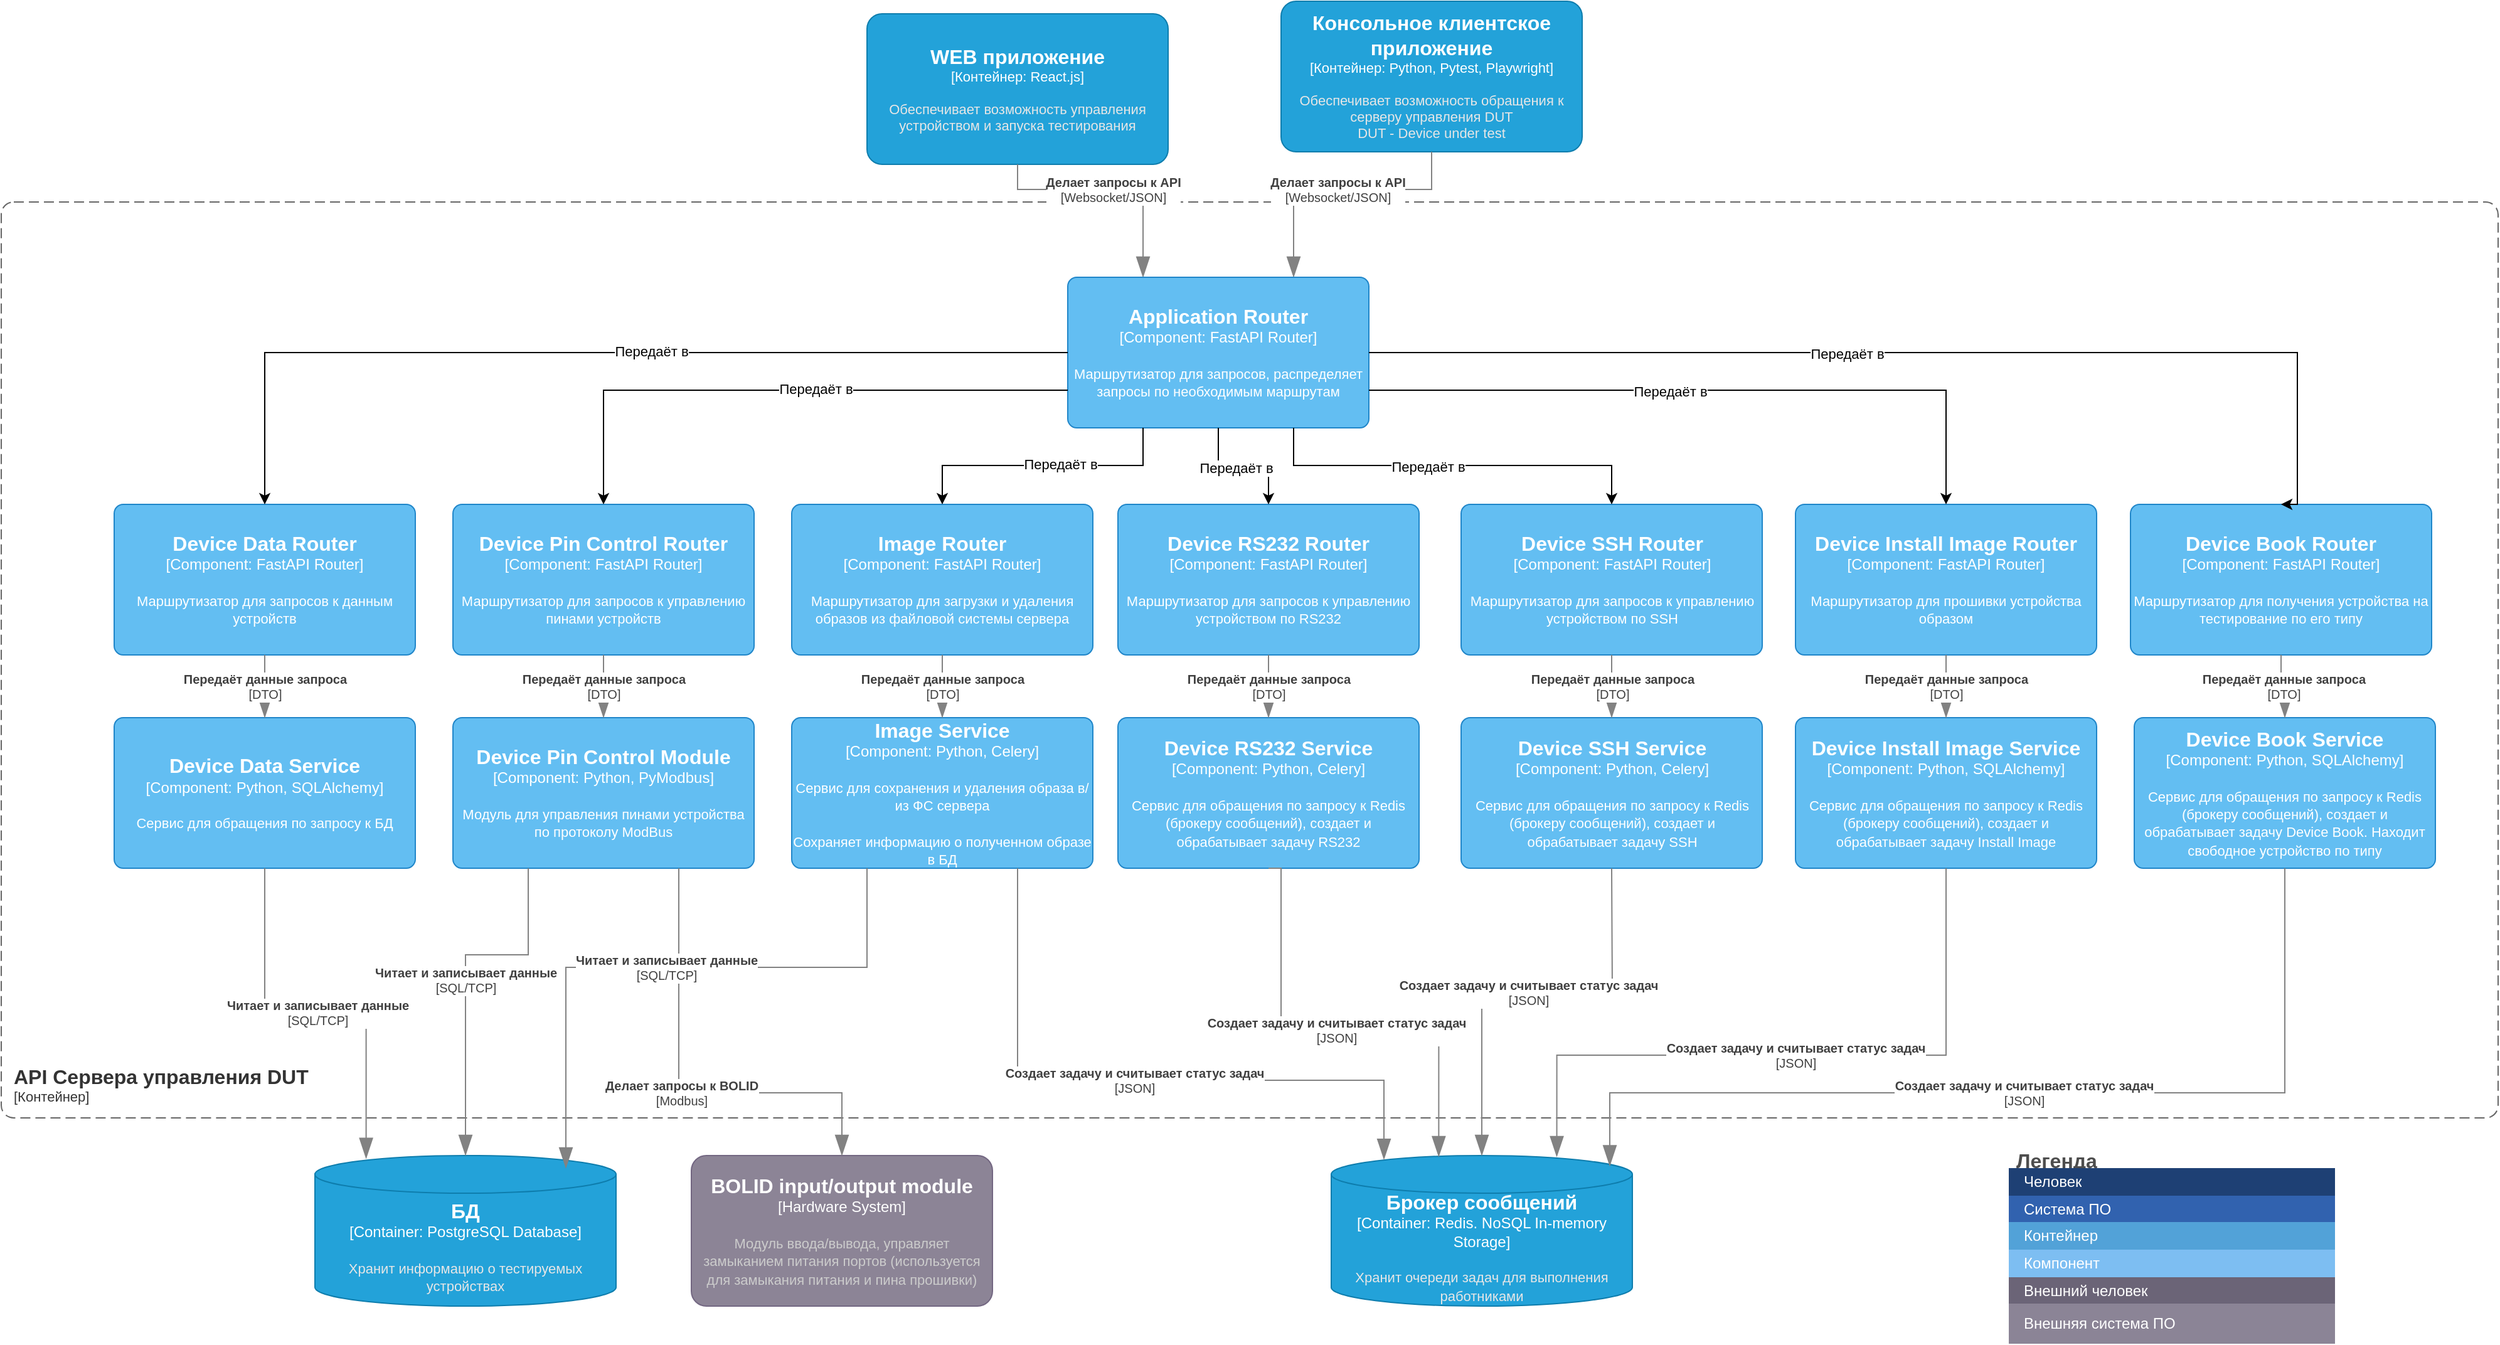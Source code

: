 <mxfile version="26.0.16">
  <diagram name="Страница — 1" id="pXuL4B6dwZIhQRADHaPD">
    <mxGraphModel dx="4394" dy="1429" grid="1" gridSize="10" guides="1" tooltips="1" connect="1" arrows="1" fold="1" page="1" pageScale="1" pageWidth="827" pageHeight="1169" math="0" shadow="0">
      <root>
        <mxCell id="0" />
        <mxCell id="1" parent="0" />
        <object placeholders="1" c4Name="API Сервера управления DUT" c4Type="SystemScopeBoundary" c4Application="Контейнер" label="&lt;font style=&quot;font-size: 16px&quot;&gt;&lt;b&gt;&lt;div style=&quot;text-align: left&quot;&gt;%c4Name%&lt;/div&gt;&lt;/b&gt;&lt;/font&gt;&lt;div style=&quot;text-align: left&quot;&gt;[%c4Application%]&lt;/div&gt;" id="TOB6uxQq6X-IrWbH3n4o-2">
          <mxCell style="rounded=1;fontSize=11;whiteSpace=wrap;html=1;dashed=1;arcSize=20;fillColor=none;strokeColor=#666666;fontColor=#333333;labelBackgroundColor=none;align=left;verticalAlign=bottom;labelBorderColor=none;spacingTop=0;spacing=10;dashPattern=8 4;metaEdit=1;rotatable=0;perimeter=rectanglePerimeter;noLabel=0;labelPadding=0;allowArrows=0;connectable=0;expand=0;recursiveResize=0;editable=1;pointerEvents=0;absoluteArcSize=1;points=[[0.25,0,0],[0.5,0,0],[0.75,0,0],[1,0.25,0],[1,0.5,0],[1,0.75,0],[0.75,1,0],[0.5,1,0],[0.25,1,0],[0,0.75,0],[0,0.5,0],[0,0.25,0]];" vertex="1" parent="1">
            <mxGeometry x="-870" y="180" width="1990" height="730" as="geometry" />
          </mxCell>
        </object>
        <mxCell id="TOB6uxQq6X-IrWbH3n4o-4" value="Легенда" style="shape=table;startSize=20;container=1;collapsible=0;childLayout=tableLayout;fontSize=16;align=left;verticalAlign=top;fillColor=none;strokeColor=none;fontColor=#4D4D4D;fontStyle=1;spacingLeft=6;spacing=0;resizable=1;" vertex="1" parent="1">
          <mxGeometry x="730" y="930" width="260" height="160" as="geometry" />
        </mxCell>
        <mxCell id="TOB6uxQq6X-IrWbH3n4o-5" value="" style="shape=tableRow;horizontal=0;startSize=0;swimlaneHead=0;swimlaneBody=0;strokeColor=inherit;top=0;left=0;bottom=0;right=0;collapsible=0;dropTarget=0;fillColor=none;points=[[0,0.5],[1,0.5]];portConstraint=eastwest;fontSize=12;" vertex="1" parent="TOB6uxQq6X-IrWbH3n4o-4">
          <mxGeometry y="20" width="260" height="22" as="geometry" />
        </mxCell>
        <mxCell id="TOB6uxQq6X-IrWbH3n4o-6" value="Человек" style="shape=partialRectangle;html=1;whiteSpace=wrap;connectable=0;strokeColor=inherit;overflow=hidden;fillColor=#1E4074;top=0;left=0;bottom=0;right=0;pointerEvents=1;fontSize=12;align=left;fontColor=#FFFFFF;gradientColor=none;spacingLeft=10;spacingRight=4;" vertex="1" parent="TOB6uxQq6X-IrWbH3n4o-5">
          <mxGeometry width="260" height="22" as="geometry">
            <mxRectangle width="260" height="22" as="alternateBounds" />
          </mxGeometry>
        </mxCell>
        <mxCell id="TOB6uxQq6X-IrWbH3n4o-7" value="" style="shape=tableRow;horizontal=0;startSize=0;swimlaneHead=0;swimlaneBody=0;strokeColor=inherit;top=0;left=0;bottom=0;right=0;collapsible=0;dropTarget=0;fillColor=none;points=[[0,0.5],[1,0.5]];portConstraint=eastwest;fontSize=12;" vertex="1" parent="TOB6uxQq6X-IrWbH3n4o-4">
          <mxGeometry y="42" width="260" height="21" as="geometry" />
        </mxCell>
        <mxCell id="TOB6uxQq6X-IrWbH3n4o-8" value="Система ПО" style="shape=partialRectangle;html=1;whiteSpace=wrap;connectable=0;strokeColor=inherit;overflow=hidden;fillColor=#3162AF;top=0;left=0;bottom=0;right=0;pointerEvents=1;fontSize=12;align=left;fontColor=#FFFFFF;gradientColor=none;spacingLeft=10;spacingRight=4;" vertex="1" parent="TOB6uxQq6X-IrWbH3n4o-7">
          <mxGeometry width="260" height="21" as="geometry">
            <mxRectangle width="260" height="21" as="alternateBounds" />
          </mxGeometry>
        </mxCell>
        <mxCell id="TOB6uxQq6X-IrWbH3n4o-9" value="" style="shape=tableRow;horizontal=0;startSize=0;swimlaneHead=0;swimlaneBody=0;strokeColor=inherit;top=0;left=0;bottom=0;right=0;collapsible=0;dropTarget=0;fillColor=none;points=[[0,0.5],[1,0.5]];portConstraint=eastwest;fontSize=12;" vertex="1" parent="TOB6uxQq6X-IrWbH3n4o-4">
          <mxGeometry y="63" width="260" height="22" as="geometry" />
        </mxCell>
        <mxCell id="TOB6uxQq6X-IrWbH3n4o-10" value="Контейнер" style="shape=partialRectangle;html=1;whiteSpace=wrap;connectable=0;strokeColor=inherit;overflow=hidden;fillColor=#52a2d8;top=0;left=0;bottom=0;right=0;pointerEvents=1;fontSize=12;align=left;fontColor=#FFFFFF;gradientColor=none;spacingLeft=10;spacingRight=4;" vertex="1" parent="TOB6uxQq6X-IrWbH3n4o-9">
          <mxGeometry width="260" height="22" as="geometry">
            <mxRectangle width="260" height="22" as="alternateBounds" />
          </mxGeometry>
        </mxCell>
        <mxCell id="TOB6uxQq6X-IrWbH3n4o-11" value="" style="shape=tableRow;horizontal=0;startSize=0;swimlaneHead=0;swimlaneBody=0;strokeColor=inherit;top=0;left=0;bottom=0;right=0;collapsible=0;dropTarget=0;fillColor=none;points=[[0,0.5],[1,0.5]];portConstraint=eastwest;fontSize=12;" vertex="1" parent="TOB6uxQq6X-IrWbH3n4o-4">
          <mxGeometry y="85" width="260" height="22" as="geometry" />
        </mxCell>
        <mxCell id="TOB6uxQq6X-IrWbH3n4o-12" value="Компонент" style="shape=partialRectangle;html=1;whiteSpace=wrap;connectable=0;strokeColor=inherit;overflow=hidden;fillColor=#7dbef2;top=0;left=0;bottom=0;right=0;pointerEvents=1;fontSize=12;align=left;fontColor=#FFFFFF;gradientColor=none;spacingLeft=10;spacingRight=4;" vertex="1" parent="TOB6uxQq6X-IrWbH3n4o-11">
          <mxGeometry width="260" height="22" as="geometry">
            <mxRectangle width="260" height="22" as="alternateBounds" />
          </mxGeometry>
        </mxCell>
        <mxCell id="TOB6uxQq6X-IrWbH3n4o-13" value="" style="shape=tableRow;horizontal=0;startSize=0;swimlaneHead=0;swimlaneBody=0;strokeColor=inherit;top=0;left=0;bottom=0;right=0;collapsible=0;dropTarget=0;fillColor=none;points=[[0,0.5],[1,0.5]];portConstraint=eastwest;fontSize=12;" vertex="1" parent="TOB6uxQq6X-IrWbH3n4o-4">
          <mxGeometry y="107" width="260" height="21" as="geometry" />
        </mxCell>
        <mxCell id="TOB6uxQq6X-IrWbH3n4o-14" value="Внешний человек" style="shape=partialRectangle;html=1;whiteSpace=wrap;connectable=0;strokeColor=inherit;overflow=hidden;fillColor=#6b6477;top=0;left=0;bottom=0;right=0;pointerEvents=1;fontSize=12;align=left;fontColor=#FFFFFF;gradientColor=none;spacingLeft=10;spacingRight=4;" vertex="1" parent="TOB6uxQq6X-IrWbH3n4o-13">
          <mxGeometry width="260" height="21" as="geometry">
            <mxRectangle width="260" height="21" as="alternateBounds" />
          </mxGeometry>
        </mxCell>
        <mxCell id="TOB6uxQq6X-IrWbH3n4o-15" value="" style="shape=tableRow;horizontal=0;startSize=0;swimlaneHead=0;swimlaneBody=0;strokeColor=inherit;top=0;left=0;bottom=0;right=0;collapsible=0;dropTarget=0;fillColor=none;points=[[0,0.5],[1,0.5]];portConstraint=eastwest;fontSize=12;" vertex="1" parent="TOB6uxQq6X-IrWbH3n4o-4">
          <mxGeometry y="128" width="260" height="32" as="geometry" />
        </mxCell>
        <mxCell id="TOB6uxQq6X-IrWbH3n4o-16" value="Внешняя система ПО" style="shape=partialRectangle;html=1;whiteSpace=wrap;connectable=0;strokeColor=inherit;overflow=hidden;fillColor=#8b8496;top=0;left=0;bottom=0;right=0;pointerEvents=1;fontSize=12;align=left;fontColor=#FFFFFF;gradientColor=none;spacingLeft=10;spacingRight=4;" vertex="1" parent="TOB6uxQq6X-IrWbH3n4o-15">
          <mxGeometry width="260" height="32" as="geometry">
            <mxRectangle width="260" height="32" as="alternateBounds" />
          </mxGeometry>
        </mxCell>
        <object placeholders="1" c4Name="Консольное клиентское приложение" c4Type="Контейнер" c4Technology="Python, Pytest, Playwright" c4Description="Обеспечивает возможность обращения к серверу управления DUT&#xa;DUT - Device under test" label="&lt;font style=&quot;font-size: 16px&quot;&gt;&lt;b&gt;%c4Name%&lt;/b&gt;&lt;/font&gt;&lt;div&gt;[%c4Type%: %c4Technology%]&lt;/div&gt;&lt;br&gt;&lt;div&gt;&lt;font style=&quot;font-size: 11px&quot;&gt;&lt;font color=&quot;#E6E6E6&quot;&gt;%c4Description%&lt;/font&gt;&lt;/div&gt;" id="TOB6uxQq6X-IrWbH3n4o-18">
          <mxCell style="rounded=1;whiteSpace=wrap;html=1;fontSize=11;labelBackgroundColor=none;fillColor=#23A2D9;fontColor=#ffffff;align=center;arcSize=10;strokeColor=#0E7DAD;metaEdit=1;resizable=0;points=[[0.25,0,0],[0.5,0,0],[0.75,0,0],[1,0.25,0],[1,0.5,0],[1,0.75,0],[0.75,1,0],[0.5,1,0],[0.25,1,0],[0,0.75,0],[0,0.5,0],[0,0.25,0]];" vertex="1" parent="1">
            <mxGeometry x="150" y="20" width="240" height="120" as="geometry" />
          </mxCell>
        </object>
        <object placeholders="1" c4Type="Relationship" c4Technology="Websocket/JSON" c4Description="Делает запросы к API" label="&lt;div style=&quot;text-align: left&quot;&gt;&lt;div style=&quot;text-align: center&quot;&gt;&lt;b&gt;%c4Description%&lt;/b&gt;&lt;/div&gt;&lt;div style=&quot;text-align: center&quot;&gt;[%c4Technology%]&lt;/div&gt;&lt;/div&gt;" id="TOB6uxQq6X-IrWbH3n4o-22">
          <mxCell style="endArrow=blockThin;html=1;fontSize=10;fontColor=#404040;strokeWidth=1;endFill=1;strokeColor=#828282;elbow=vertical;metaEdit=1;endSize=14;startSize=14;jumpStyle=arc;jumpSize=16;rounded=0;exitX=0.5;exitY=1;exitDx=0;exitDy=0;exitPerimeter=0;entryX=0.75;entryY=0;entryDx=0;entryDy=0;entryPerimeter=0;edgeStyle=orthogonalEdgeStyle;" edge="1" parent="1" source="TOB6uxQq6X-IrWbH3n4o-18" target="TOB6uxQq6X-IrWbH3n4o-50">
            <mxGeometry x="0.007" width="240" relative="1" as="geometry">
              <mxPoint x="420" y="340" as="sourcePoint" />
              <mxPoint x="150" y="240" as="targetPoint" />
              <Array as="points">
                <mxPoint x="270" y="170" />
                <mxPoint x="160" y="170" />
              </Array>
              <mxPoint as="offset" />
            </mxGeometry>
          </mxCell>
        </object>
        <object placeholders="1" c4Name="БД" c4Type="Container" c4Technology="PostgreSQL Database" c4Description="Хранит информацию о тестируемых устройствах" label="&lt;font style=&quot;font-size: 16px&quot;&gt;&lt;b&gt;%c4Name%&lt;/b&gt;&lt;/font&gt;&lt;div&gt;[%c4Type%:&amp;nbsp;%c4Technology%]&lt;/div&gt;&lt;br&gt;&lt;div&gt;&lt;font style=&quot;font-size: 11px&quot;&gt;&lt;font color=&quot;#E6E6E6&quot;&gt;%c4Description%&lt;/font&gt;&lt;/div&gt;" id="TOB6uxQq6X-IrWbH3n4o-26">
          <mxCell style="shape=cylinder3;size=15;whiteSpace=wrap;html=1;boundedLbl=1;rounded=0;labelBackgroundColor=none;fillColor=#23A2D9;fontSize=12;fontColor=#ffffff;align=center;strokeColor=#0E7DAD;metaEdit=1;points=[[0.5,0,0],[1,0.25,0],[1,0.5,0],[1,0.75,0],[0.5,1,0],[0,0.75,0],[0,0.5,0],[0,0.25,0]];resizable=0;" vertex="1" parent="1">
            <mxGeometry x="-620" y="940" width="240" height="120" as="geometry" />
          </mxCell>
        </object>
        <object placeholders="1" c4Name="Брокер сообщений" c4Type="Container" c4Technology="Redis. NoSQL In-memory Storage" c4Description="Хранит очереди задач для выполнения работниками" label="&lt;font style=&quot;font-size: 16px&quot;&gt;&lt;b&gt;%c4Name%&lt;/b&gt;&lt;/font&gt;&lt;div&gt;[%c4Type%:&amp;nbsp;%c4Technology%]&lt;/div&gt;&lt;br&gt;&lt;div&gt;&lt;font style=&quot;font-size: 11px&quot;&gt;&lt;font color=&quot;#E6E6E6&quot;&gt;%c4Description%&lt;/font&gt;&lt;/div&gt;" id="TOB6uxQq6X-IrWbH3n4o-31">
          <mxCell style="shape=cylinder3;size=15;whiteSpace=wrap;html=1;boundedLbl=1;rounded=0;labelBackgroundColor=none;fillColor=#23A2D9;fontSize=12;fontColor=#ffffff;align=center;strokeColor=#0E7DAD;metaEdit=1;points=[[0.5,0,0],[1,0.25,0],[1,0.5,0],[1,0.75,0],[0.5,1,0],[0,0.75,0],[0,0.5,0],[0,0.25,0]];resizable=0;" vertex="1" parent="1">
            <mxGeometry x="190" y="940" width="240" height="120" as="geometry" />
          </mxCell>
        </object>
        <object placeholders="1" c4Name="WEB приложение" c4Type="Контейнер" c4Technology="React.js" c4Description="Обеспечивает возможность управления устройством и запуска тестирования" label="&lt;font style=&quot;font-size: 16px&quot;&gt;&lt;b&gt;%c4Name%&lt;/b&gt;&lt;/font&gt;&lt;div&gt;[%c4Type%: %c4Technology%]&lt;/div&gt;&lt;br&gt;&lt;div&gt;&lt;font style=&quot;font-size: 11px&quot;&gt;&lt;font color=&quot;#E6E6E6&quot;&gt;%c4Description%&lt;/font&gt;&lt;/div&gt;" id="TOB6uxQq6X-IrWbH3n4o-37">
          <mxCell style="rounded=1;whiteSpace=wrap;html=1;fontSize=11;labelBackgroundColor=none;fillColor=#23A2D9;fontColor=#ffffff;align=center;arcSize=10;strokeColor=#0E7DAD;metaEdit=1;resizable=0;points=[[0.25,0,0],[0.5,0,0],[0.75,0,0],[1,0.25,0],[1,0.5,0],[1,0.75,0],[0.75,1,0],[0.5,1,0],[0.25,1,0],[0,0.75,0],[0,0.5,0],[0,0.25,0]];" vertex="1" parent="1">
            <mxGeometry x="-180" y="30" width="240" height="120" as="geometry" />
          </mxCell>
        </object>
        <object placeholders="1" c4Type="Relationship" c4Technology="Websocket/JSON" c4Description="Делает запросы к API" label="&lt;div style=&quot;text-align: left&quot;&gt;&lt;div style=&quot;text-align: center&quot;&gt;&lt;b&gt;%c4Description%&lt;/b&gt;&lt;/div&gt;&lt;div style=&quot;text-align: center&quot;&gt;[%c4Technology%]&lt;/div&gt;&lt;/div&gt;" id="TOB6uxQq6X-IrWbH3n4o-39">
          <mxCell style="endArrow=blockThin;html=1;fontSize=10;fontColor=#404040;strokeWidth=1;endFill=1;strokeColor=#828282;elbow=vertical;metaEdit=1;endSize=14;startSize=14;jumpStyle=arc;jumpSize=16;rounded=0;exitX=0.5;exitY=1;exitDx=0;exitDy=0;exitPerimeter=0;entryX=0.25;entryY=0;entryDx=0;entryDy=0;entryPerimeter=0;edgeStyle=orthogonalEdgeStyle;" edge="1" parent="1" source="TOB6uxQq6X-IrWbH3n4o-37" target="TOB6uxQq6X-IrWbH3n4o-50">
            <mxGeometry x="0.007" width="240" relative="1" as="geometry">
              <mxPoint x="520" y="360" as="sourcePoint" />
              <mxPoint x="30" y="240" as="targetPoint" />
              <Array as="points">
                <mxPoint x="-60" y="170" />
                <mxPoint x="40" y="170" />
              </Array>
              <mxPoint as="offset" />
            </mxGeometry>
          </mxCell>
        </object>
        <object placeholders="1" c4Name="Device Data Router" c4Type="Component" c4Technology="FastAPI Router" c4Description="Маршрутизатор для запросов к данным устройств" label="&lt;font style=&quot;font-size: 16px&quot;&gt;&lt;b&gt;%c4Name%&lt;/b&gt;&lt;/font&gt;&lt;div&gt;[%c4Type%: %c4Technology%]&lt;/div&gt;&lt;br&gt;&lt;div&gt;&lt;font style=&quot;font-size: 11px&quot;&gt;%c4Description%&lt;/font&gt;&lt;/div&gt;" id="TOB6uxQq6X-IrWbH3n4o-45">
          <mxCell style="rounded=1;whiteSpace=wrap;html=1;labelBackgroundColor=none;fillColor=#63BEF2;fontColor=#ffffff;align=center;arcSize=6;strokeColor=#2086C9;metaEdit=1;resizable=0;points=[[0.25,0,0],[0.5,0,0],[0.75,0,0],[1,0.25,0],[1,0.5,0],[1,0.75,0],[0.75,1,0],[0.5,1,0],[0.25,1,0],[0,0.75,0],[0,0.5,0],[0,0.25,0]];" vertex="1" parent="1">
            <mxGeometry x="-780" y="421" width="240" height="120" as="geometry" />
          </mxCell>
        </object>
        <object placeholders="1" c4Name="Device RS232 Router" c4Type="Component" c4Technology="FastAPI Router" c4Description="Маршрутизатор для запросов к управлению устройством по RS232" label="&lt;font style=&quot;font-size: 16px&quot;&gt;&lt;b&gt;%c4Name%&lt;/b&gt;&lt;/font&gt;&lt;div&gt;[%c4Type%: %c4Technology%]&lt;/div&gt;&lt;br&gt;&lt;div&gt;&lt;font style=&quot;font-size: 11px&quot;&gt;%c4Description%&lt;/font&gt;&lt;/div&gt;" id="TOB6uxQq6X-IrWbH3n4o-46">
          <mxCell style="rounded=1;whiteSpace=wrap;html=1;labelBackgroundColor=none;fillColor=#63BEF2;fontColor=#ffffff;align=center;arcSize=6;strokeColor=#2086C9;metaEdit=1;resizable=0;points=[[0.25,0,0],[0.5,0,0],[0.75,0,0],[1,0.25,0],[1,0.5,0],[1,0.75,0],[0.75,1,0],[0.5,1,0],[0.25,1,0],[0,0.75,0],[0,0.5,0],[0,0.25,0]];" vertex="1" parent="1">
            <mxGeometry x="20" y="421" width="240" height="120" as="geometry" />
          </mxCell>
        </object>
        <object placeholders="1" c4Name="Device SSH Router" c4Type="Component" c4Technology="FastAPI Router" c4Description="Маршрутизатор для запросов к управлению устройством по SSH" label="&lt;font style=&quot;font-size: 16px&quot;&gt;&lt;b&gt;%c4Name%&lt;/b&gt;&lt;/font&gt;&lt;div&gt;[%c4Type%: %c4Technology%]&lt;/div&gt;&lt;br&gt;&lt;div&gt;&lt;font style=&quot;font-size: 11px&quot;&gt;%c4Description%&lt;/font&gt;&lt;/div&gt;" id="TOB6uxQq6X-IrWbH3n4o-47">
          <mxCell style="rounded=1;whiteSpace=wrap;html=1;labelBackgroundColor=none;fillColor=#63BEF2;fontColor=#ffffff;align=center;arcSize=6;strokeColor=#2086C9;metaEdit=1;resizable=0;points=[[0.25,0,0],[0.5,0,0],[0.75,0,0],[1,0.25,0],[1,0.5,0],[1,0.75,0],[0.75,1,0],[0.5,1,0],[0.25,1,0],[0,0.75,0],[0,0.5,0],[0,0.25,0]];" vertex="1" parent="1">
            <mxGeometry x="293.5" y="421" width="240" height="120" as="geometry" />
          </mxCell>
        </object>
        <object placeholders="1" c4Name="Device Pin Control Router" c4Type="Component" c4Technology="FastAPI Router" c4Description="Маршрутизатор для запросов к управлению пинами устройств" label="&lt;font style=&quot;font-size: 16px&quot;&gt;&lt;b&gt;%c4Name%&lt;/b&gt;&lt;/font&gt;&lt;div&gt;[%c4Type%: %c4Technology%]&lt;/div&gt;&lt;br&gt;&lt;div&gt;&lt;font style=&quot;font-size: 11px&quot;&gt;%c4Description%&lt;/font&gt;&lt;/div&gt;" id="TOB6uxQq6X-IrWbH3n4o-48">
          <mxCell style="rounded=1;whiteSpace=wrap;html=1;labelBackgroundColor=none;fillColor=#63BEF2;fontColor=#ffffff;align=center;arcSize=6;strokeColor=#2086C9;metaEdit=1;resizable=0;points=[[0.25,0,0],[0.5,0,0],[0.75,0,0],[1,0.25,0],[1,0.5,0],[1,0.75,0],[0.75,1,0],[0.5,1,0],[0.25,1,0],[0,0.75,0],[0,0.5,0],[0,0.25,0]];" vertex="1" parent="1">
            <mxGeometry x="-510" y="421" width="240" height="120" as="geometry" />
          </mxCell>
        </object>
        <object placeholders="1" c4Name="Image Router" c4Type="Component" c4Technology="FastAPI Router" c4Description="Маршрутизатор для загрузки и удаления образов из файловой системы сервера" label="&lt;font style=&quot;font-size: 16px&quot;&gt;&lt;b&gt;%c4Name%&lt;/b&gt;&lt;/font&gt;&lt;div&gt;[%c4Type%: %c4Technology%]&lt;/div&gt;&lt;br&gt;&lt;div&gt;&lt;font style=&quot;font-size: 11px&quot;&gt;%c4Description%&lt;/font&gt;&lt;/div&gt;" id="TOB6uxQq6X-IrWbH3n4o-49">
          <mxCell style="rounded=1;whiteSpace=wrap;html=1;labelBackgroundColor=none;fillColor=#63BEF2;fontColor=#ffffff;align=center;arcSize=6;strokeColor=#2086C9;metaEdit=1;resizable=0;points=[[0.25,0,0],[0.5,0,0],[0.75,0,0],[1,0.25,0],[1,0.5,0],[1,0.75,0],[0.75,1,0],[0.5,1,0],[0.25,1,0],[0,0.75,0],[0,0.5,0],[0,0.25,0]];" vertex="1" parent="1">
            <mxGeometry x="-240" y="421" width="240" height="120" as="geometry" />
          </mxCell>
        </object>
        <object placeholders="1" c4Name="Application Router" c4Type="Component" c4Technology="FastAPI Router" c4Description="Маршрутизатор для запросов, распределяет запросы по необходимым маршрутам" label="&lt;font style=&quot;font-size: 16px&quot;&gt;&lt;b&gt;%c4Name%&lt;/b&gt;&lt;/font&gt;&lt;div&gt;[%c4Type%: %c4Technology%]&lt;/div&gt;&lt;br&gt;&lt;div&gt;&lt;font style=&quot;font-size: 11px&quot;&gt;%c4Description%&lt;/font&gt;&lt;/div&gt;" id="TOB6uxQq6X-IrWbH3n4o-50">
          <mxCell style="rounded=1;whiteSpace=wrap;html=1;labelBackgroundColor=none;fillColor=#63BEF2;fontColor=#ffffff;align=center;arcSize=6;strokeColor=#2086C9;metaEdit=1;resizable=0;points=[[0.25,0,0],[0.5,0,0],[0.75,0,0],[1,0.25,0],[1,0.5,0],[1,0.75,0],[0.75,1,0],[0.5,1,0],[0.25,1,0],[0,0.75,0],[0,0.5,0],[0,0.25,0]];" vertex="1" parent="1">
            <mxGeometry x="-20" y="240" width="240" height="120" as="geometry" />
          </mxCell>
        </object>
        <object placeholders="1" c4Name="Device Install Image Router" c4Type="Component" c4Technology="FastAPI Router" c4Description="Маршрутизатор для прошивки устройства образом" label="&lt;font style=&quot;font-size: 16px&quot;&gt;&lt;b&gt;%c4Name%&lt;/b&gt;&lt;/font&gt;&lt;div&gt;[%c4Type%: %c4Technology%]&lt;/div&gt;&lt;br&gt;&lt;div&gt;&lt;font style=&quot;font-size: 11px&quot;&gt;%c4Description%&lt;/font&gt;&lt;/div&gt;" id="TOB6uxQq6X-IrWbH3n4o-57">
          <mxCell style="rounded=1;whiteSpace=wrap;html=1;labelBackgroundColor=none;fillColor=#63BEF2;fontColor=#ffffff;align=center;arcSize=6;strokeColor=#2086C9;metaEdit=1;resizable=0;points=[[0.25,0,0],[0.5,0,0],[0.75,0,0],[1,0.25,0],[1,0.5,0],[1,0.75,0],[0.75,1,0],[0.5,1,0],[0.25,1,0],[0,0.75,0],[0,0.5,0],[0,0.25,0]];" vertex="1" parent="1">
            <mxGeometry x="560" y="421" width="240" height="120" as="geometry" />
          </mxCell>
        </object>
        <object placeholders="1" c4Name="Device Book Router" c4Type="Component" c4Technology="FastAPI Router" c4Description="Маршрутизатор для получения устройства на тестирование по его типу" label="&lt;font style=&quot;font-size: 16px&quot;&gt;&lt;b&gt;%c4Name%&lt;/b&gt;&lt;/font&gt;&lt;div&gt;[%c4Type%: %c4Technology%]&lt;/div&gt;&lt;br&gt;&lt;div&gt;&lt;font style=&quot;font-size: 11px&quot;&gt;%c4Description%&lt;/font&gt;&lt;/div&gt;" id="TOB6uxQq6X-IrWbH3n4o-58">
          <mxCell style="rounded=1;whiteSpace=wrap;html=1;labelBackgroundColor=none;fillColor=#63BEF2;fontColor=#ffffff;align=center;arcSize=6;strokeColor=#2086C9;metaEdit=1;resizable=0;points=[[0.25,0,0],[0.5,0,0],[0.75,0,0],[1,0.25,0],[1,0.5,0],[1,0.75,0],[0.75,1,0],[0.5,1,0],[0.25,1,0],[0,0.75,0],[0,0.5,0],[0,0.25,0]];" vertex="1" parent="1">
            <mxGeometry x="827" y="421" width="240" height="120" as="geometry" />
          </mxCell>
        </object>
        <mxCell id="TOB6uxQq6X-IrWbH3n4o-62" style="edgeStyle=orthogonalEdgeStyle;rounded=0;orthogonalLoop=1;jettySize=auto;html=1;entryX=0.5;entryY=0;entryDx=0;entryDy=0;entryPerimeter=0;exitX=0;exitY=0.5;exitDx=0;exitDy=0;exitPerimeter=0;strokeColor=light-dark(#000000,#949494);" edge="1" parent="1" source="TOB6uxQq6X-IrWbH3n4o-50" target="TOB6uxQq6X-IrWbH3n4o-45">
          <mxGeometry relative="1" as="geometry" />
        </mxCell>
        <mxCell id="TOB6uxQq6X-IrWbH3n4o-64" value="Передаёт в" style="edgeLabel;html=1;align=center;verticalAlign=middle;resizable=0;points=[];fontColor=light-dark(#000000,#C3C3C3);" vertex="1" connectable="0" parent="TOB6uxQq6X-IrWbH3n4o-62">
          <mxGeometry x="-0.128" y="-1" relative="1" as="geometry">
            <mxPoint as="offset" />
          </mxGeometry>
        </mxCell>
        <mxCell id="TOB6uxQq6X-IrWbH3n4o-65" style="edgeStyle=orthogonalEdgeStyle;rounded=0;orthogonalLoop=1;jettySize=auto;html=1;entryX=0.5;entryY=0;entryDx=0;entryDy=0;entryPerimeter=0;exitX=0.5;exitY=1;exitDx=0;exitDy=0;exitPerimeter=0;strokeColor=light-dark(#000000,#949494);" edge="1" parent="1" source="TOB6uxQq6X-IrWbH3n4o-50" target="TOB6uxQq6X-IrWbH3n4o-46">
          <mxGeometry relative="1" as="geometry">
            <mxPoint x="-10" y="310" as="sourcePoint" />
            <mxPoint x="-650" y="450" as="targetPoint" />
          </mxGeometry>
        </mxCell>
        <mxCell id="TOB6uxQq6X-IrWbH3n4o-66" value="Передаёт в" style="edgeLabel;html=1;align=center;verticalAlign=middle;resizable=0;points=[];fontColor=light-dark(#000000,#C3C3C3);" vertex="1" connectable="0" parent="TOB6uxQq6X-IrWbH3n4o-65">
          <mxGeometry x="-0.128" y="-1" relative="1" as="geometry">
            <mxPoint as="offset" />
          </mxGeometry>
        </mxCell>
        <mxCell id="TOB6uxQq6X-IrWbH3n4o-68" style="edgeStyle=orthogonalEdgeStyle;rounded=0;orthogonalLoop=1;jettySize=auto;html=1;entryX=0.5;entryY=0;entryDx=0;entryDy=0;entryPerimeter=0;exitX=0.75;exitY=1;exitDx=0;exitDy=0;exitPerimeter=0;strokeColor=light-dark(#000000,#949494);" edge="1" parent="1" source="TOB6uxQq6X-IrWbH3n4o-50" target="TOB6uxQq6X-IrWbH3n4o-47">
          <mxGeometry relative="1" as="geometry">
            <mxPoint x="-10" y="340" as="sourcePoint" />
            <mxPoint x="-380" y="450" as="targetPoint" />
            <Array as="points">
              <mxPoint x="160" y="390" />
              <mxPoint x="413" y="390" />
            </Array>
          </mxGeometry>
        </mxCell>
        <mxCell id="TOB6uxQq6X-IrWbH3n4o-69" value="Передаёт в" style="edgeLabel;html=1;align=center;verticalAlign=middle;resizable=0;points=[];fontColor=light-dark(#000000,#C3C3C3);" vertex="1" connectable="0" parent="TOB6uxQq6X-IrWbH3n4o-68">
          <mxGeometry x="-0.128" y="-1" relative="1" as="geometry">
            <mxPoint as="offset" />
          </mxGeometry>
        </mxCell>
        <mxCell id="TOB6uxQq6X-IrWbH3n4o-70" style="edgeStyle=orthogonalEdgeStyle;rounded=0;orthogonalLoop=1;jettySize=auto;html=1;entryX=0.5;entryY=0;entryDx=0;entryDy=0;entryPerimeter=0;exitX=0;exitY=0.75;exitDx=0;exitDy=0;exitPerimeter=0;strokeColor=light-dark(#000000,#949494);" edge="1" parent="1" source="TOB6uxQq6X-IrWbH3n4o-50" target="TOB6uxQq6X-IrWbH3n4o-48">
          <mxGeometry relative="1" as="geometry">
            <mxPoint x="50" y="370" as="sourcePoint" />
            <mxPoint x="-110" y="450" as="targetPoint" />
            <Array as="points">
              <mxPoint x="-390" y="330" />
            </Array>
          </mxGeometry>
        </mxCell>
        <mxCell id="TOB6uxQq6X-IrWbH3n4o-71" value="Передаёт в" style="edgeLabel;html=1;align=center;verticalAlign=middle;resizable=0;points=[];fontColor=light-dark(#000000,#C3C3C3);" vertex="1" connectable="0" parent="TOB6uxQq6X-IrWbH3n4o-70">
          <mxGeometry x="-0.128" y="-1" relative="1" as="geometry">
            <mxPoint as="offset" />
          </mxGeometry>
        </mxCell>
        <mxCell id="TOB6uxQq6X-IrWbH3n4o-72" style="edgeStyle=orthogonalEdgeStyle;rounded=0;orthogonalLoop=1;jettySize=auto;html=1;entryX=0.5;entryY=0;entryDx=0;entryDy=0;entryPerimeter=0;exitX=0.25;exitY=1;exitDx=0;exitDy=0;exitPerimeter=0;strokeColor=light-dark(#000000,#949494);" edge="1" parent="1" source="TOB6uxQq6X-IrWbH3n4o-50" target="TOB6uxQq6X-IrWbH3n4o-49">
          <mxGeometry relative="1" as="geometry">
            <mxPoint x="110" y="370" as="sourcePoint" />
            <mxPoint x="160" y="450" as="targetPoint" />
            <Array as="points">
              <mxPoint x="40" y="390" />
              <mxPoint x="-120" y="390" />
            </Array>
          </mxGeometry>
        </mxCell>
        <mxCell id="TOB6uxQq6X-IrWbH3n4o-73" value="Передаёт в" style="edgeLabel;html=1;align=center;verticalAlign=middle;resizable=0;points=[];fontColor=light-dark(#000000,#C3C3C3);" vertex="1" connectable="0" parent="TOB6uxQq6X-IrWbH3n4o-72">
          <mxGeometry x="-0.128" y="-1" relative="1" as="geometry">
            <mxPoint as="offset" />
          </mxGeometry>
        </mxCell>
        <mxCell id="TOB6uxQq6X-IrWbH3n4o-76" style="edgeStyle=orthogonalEdgeStyle;rounded=0;orthogonalLoop=1;jettySize=auto;html=1;entryX=0.5;entryY=0;entryDx=0;entryDy=0;entryPerimeter=0;exitX=1;exitY=0.75;exitDx=0;exitDy=0;exitPerimeter=0;strokeColor=light-dark(#000000,#949494);" edge="1" parent="1" source="TOB6uxQq6X-IrWbH3n4o-50" target="TOB6uxQq6X-IrWbH3n4o-57">
          <mxGeometry relative="1" as="geometry">
            <mxPoint x="170" y="370" as="sourcePoint" />
            <mxPoint x="424" y="450" as="targetPoint" />
            <Array as="points">
              <mxPoint x="680" y="330" />
            </Array>
          </mxGeometry>
        </mxCell>
        <mxCell id="TOB6uxQq6X-IrWbH3n4o-77" value="Передаёт в" style="edgeLabel;html=1;align=center;verticalAlign=middle;resizable=0;points=[];fontColor=light-dark(#000000,#C3C3C3);" vertex="1" connectable="0" parent="TOB6uxQq6X-IrWbH3n4o-76">
          <mxGeometry x="-0.128" y="-1" relative="1" as="geometry">
            <mxPoint as="offset" />
          </mxGeometry>
        </mxCell>
        <mxCell id="TOB6uxQq6X-IrWbH3n4o-78" style="edgeStyle=orthogonalEdgeStyle;rounded=0;orthogonalLoop=1;jettySize=auto;html=1;entryX=0.5;entryY=0;entryDx=0;entryDy=0;entryPerimeter=0;exitX=1;exitY=0.5;exitDx=0;exitDy=0;exitPerimeter=0;strokeColor=light-dark(#000000,#949494);" edge="1" parent="1" source="TOB6uxQq6X-IrWbH3n4o-50" target="TOB6uxQq6X-IrWbH3n4o-58">
          <mxGeometry relative="1" as="geometry">
            <mxPoint x="230" y="340" as="sourcePoint" />
            <mxPoint x="690" y="450" as="targetPoint" />
            <Array as="points">
              <mxPoint x="960" y="300" />
            </Array>
          </mxGeometry>
        </mxCell>
        <mxCell id="TOB6uxQq6X-IrWbH3n4o-79" value="Передаёт в" style="edgeLabel;html=1;align=center;verticalAlign=middle;resizable=0;points=[];fontColor=light-dark(#000000,#C3C3C3);" vertex="1" connectable="0" parent="TOB6uxQq6X-IrWbH3n4o-78">
          <mxGeometry x="-0.128" y="-1" relative="1" as="geometry">
            <mxPoint as="offset" />
          </mxGeometry>
        </mxCell>
        <object placeholders="1" c4Name="Device Data Service" c4Type="Component" c4Technology="Python, SQLAlchemy" c4Description="Сервис для обращения по запросу к БД" label="&lt;font style=&quot;font-size: 16px&quot;&gt;&lt;b&gt;%c4Name%&lt;/b&gt;&lt;/font&gt;&lt;div&gt;[%c4Type%: %c4Technology%]&lt;/div&gt;&lt;br&gt;&lt;div&gt;&lt;font style=&quot;font-size: 11px&quot;&gt;%c4Description%&lt;/font&gt;&lt;/div&gt;" id="TOB6uxQq6X-IrWbH3n4o-80">
          <mxCell style="rounded=1;whiteSpace=wrap;html=1;labelBackgroundColor=none;fillColor=#63BEF2;fontColor=#ffffff;align=center;arcSize=6;strokeColor=#2086C9;metaEdit=1;resizable=0;points=[[0.25,0,0],[0.5,0,0],[0.75,0,0],[1,0.25,0],[1,0.5,0],[1,0.75,0],[0.75,1,0],[0.5,1,0],[0.25,1,0],[0,0.75,0],[0,0.5,0],[0,0.25,0]];" vertex="1" parent="1">
            <mxGeometry x="-780" y="591" width="240" height="120" as="geometry" />
          </mxCell>
        </object>
        <object placeholders="1" c4Name="Device RS232 Service" c4Type="Component" c4Technology="Python, Celery" c4Description="Сервис для обращения по запросу к Redis (брокеру сообщений), создает и обрабатывает задачу RS232" label="&lt;font style=&quot;font-size: 16px&quot;&gt;&lt;b&gt;%c4Name%&lt;/b&gt;&lt;/font&gt;&lt;div&gt;[%c4Type%: %c4Technology%]&lt;/div&gt;&lt;br&gt;&lt;div&gt;&lt;font style=&quot;font-size: 11px&quot;&gt;%c4Description%&lt;/font&gt;&lt;/div&gt;" id="TOB6uxQq6X-IrWbH3n4o-82">
          <mxCell style="rounded=1;whiteSpace=wrap;html=1;labelBackgroundColor=none;fillColor=#63BEF2;fontColor=#ffffff;align=center;arcSize=6;strokeColor=#2086C9;metaEdit=1;resizable=0;points=[[0.25,0,0],[0.5,0,0],[0.75,0,0],[1,0.25,0],[1,0.5,0],[1,0.75,0],[0.75,1,0],[0.5,1,0],[0.25,1,0],[0,0.75,0],[0,0.5,0],[0,0.25,0]];" vertex="1" parent="1">
            <mxGeometry x="20" y="591" width="240" height="120" as="geometry" />
          </mxCell>
        </object>
        <object placeholders="1" c4Name="Device SSH Service" c4Type="Component" c4Technology="Python, Celery" c4Description="Сервис для обращения по запросу к Redis (брокеру сообщений), создает и обрабатывает задачу SSH" label="&lt;font style=&quot;font-size: 16px&quot;&gt;&lt;b&gt;%c4Name%&lt;/b&gt;&lt;/font&gt;&lt;div&gt;[%c4Type%: %c4Technology%]&lt;/div&gt;&lt;br&gt;&lt;div&gt;&lt;font style=&quot;font-size: 11px&quot;&gt;%c4Description%&lt;/font&gt;&lt;/div&gt;" id="TOB6uxQq6X-IrWbH3n4o-85">
          <mxCell style="rounded=1;whiteSpace=wrap;html=1;labelBackgroundColor=none;fillColor=#63BEF2;fontColor=#ffffff;align=center;arcSize=6;strokeColor=#2086C9;metaEdit=1;resizable=0;points=[[0.25,0,0],[0.5,0,0],[0.75,0,0],[1,0.25,0],[1,0.5,0],[1,0.75,0],[0.75,1,0],[0.5,1,0],[0.25,1,0],[0,0.75,0],[0,0.5,0],[0,0.25,0]];" vertex="1" parent="1">
            <mxGeometry x="293.5" y="591" width="240" height="120" as="geometry" />
          </mxCell>
        </object>
        <object placeholders="1" c4Name="Image Service" c4Type="Component" c4Technology="Python, Celery" c4Description="Сервис для сохранения и удаления образа в/из ФС сервера&#xa;&#xa;Сохраняет информацию о полученном образе в БД" label="&lt;font style=&quot;font-size: 16px&quot;&gt;&lt;b&gt;%c4Name%&lt;/b&gt;&lt;/font&gt;&lt;div&gt;[%c4Type%: %c4Technology%]&lt;/div&gt;&lt;br&gt;&lt;div&gt;&lt;font style=&quot;font-size: 11px&quot;&gt;%c4Description%&lt;/font&gt;&lt;/div&gt;" id="TOB6uxQq6X-IrWbH3n4o-86">
          <mxCell style="rounded=1;whiteSpace=wrap;html=1;labelBackgroundColor=none;fillColor=#63BEF2;fontColor=#ffffff;align=center;arcSize=6;strokeColor=#2086C9;metaEdit=1;resizable=0;points=[[0.25,0,0],[0.5,0,0],[0.75,0,0],[1,0.25,0],[1,0.5,0],[1,0.75,0],[0.75,1,0],[0.5,1,0],[0.25,1,0],[0,0.75,0],[0,0.5,0],[0,0.25,0]];" vertex="1" parent="1">
            <mxGeometry x="-240" y="591" width="240" height="120" as="geometry" />
          </mxCell>
        </object>
        <object placeholders="1" c4Name="Device Pin Control Module" c4Type="Component" c4Technology="Python, PyModbus" c4Description="Модуль для управления пинами устройства по протоколу ModBus" label="&lt;font style=&quot;font-size: 16px&quot;&gt;&lt;b&gt;%c4Name%&lt;/b&gt;&lt;/font&gt;&lt;div&gt;[%c4Type%: %c4Technology%]&lt;/div&gt;&lt;br&gt;&lt;div&gt;&lt;font style=&quot;font-size: 11px&quot;&gt;%c4Description%&lt;/font&gt;&lt;/div&gt;" id="TOB6uxQq6X-IrWbH3n4o-87">
          <mxCell style="rounded=1;whiteSpace=wrap;html=1;labelBackgroundColor=none;fillColor=#63BEF2;fontColor=#ffffff;align=center;arcSize=6;strokeColor=#2086C9;metaEdit=1;resizable=0;points=[[0.25,0,0],[0.5,0,0],[0.75,0,0],[1,0.25,0],[1,0.5,0],[1,0.75,0],[0.75,1,0],[0.5,1,0],[0.25,1,0],[0,0.75,0],[0,0.5,0],[0,0.25,0]];" vertex="1" parent="1">
            <mxGeometry x="-510" y="591" width="240" height="120" as="geometry" />
          </mxCell>
        </object>
        <object placeholders="1" c4Name="BOLID input/output module" c4Type="Hardware System" c4Description="Модуль ввода/вывода, управляет замыканием питания портов (используется для замыкания питания и пина прошивки)" label="&lt;font style=&quot;font-size: 16px&quot;&gt;&lt;b&gt;%c4Name%&lt;/b&gt;&lt;/font&gt;&lt;div&gt;[%c4Type%]&lt;/div&gt;&lt;br&gt;&lt;div&gt;&lt;font style=&quot;font-size: 11px&quot;&gt;&lt;font color=&quot;#cccccc&quot;&gt;%c4Description%&lt;/font&gt;&lt;/div&gt;" id="TOB6uxQq6X-IrWbH3n4o-92">
          <mxCell style="rounded=1;whiteSpace=wrap;html=1;labelBackgroundColor=none;fillColor=#8C8496;fontColor=#ffffff;align=center;arcSize=10;strokeColor=#736782;metaEdit=1;resizable=0;points=[[0.25,0,0],[0.5,0,0],[0.75,0,0],[1,0.25,0],[1,0.5,0],[1,0.75,0],[0.75,1,0],[0.5,1,0],[0.25,1,0],[0,0.75,0],[0,0.5,0],[0,0.25,0]];" vertex="1" parent="1">
            <mxGeometry x="-320" y="940" width="240" height="120" as="geometry" />
          </mxCell>
        </object>
        <object placeholders="1" c4Type="Relationship" c4Technology="Modbus" c4Description="Делает запросы к BOLID" label="&lt;div style=&quot;text-align: left&quot;&gt;&lt;div style=&quot;text-align: center&quot;&gt;&lt;b&gt;%c4Description%&lt;/b&gt;&lt;/div&gt;&lt;div style=&quot;text-align: center&quot;&gt;[%c4Technology%]&lt;/div&gt;&lt;/div&gt;" id="TOB6uxQq6X-IrWbH3n4o-94">
          <mxCell style="endArrow=blockThin;html=1;fontSize=10;fontColor=#404040;strokeWidth=1;endFill=1;strokeColor=#828282;elbow=vertical;metaEdit=1;endSize=14;startSize=14;jumpStyle=arc;jumpSize=16;rounded=0;exitX=0.75;exitY=1;exitDx=0;exitDy=0;exitPerimeter=0;entryX=0.5;entryY=0;entryDx=0;entryDy=0;entryPerimeter=0;edgeStyle=orthogonalEdgeStyle;" edge="1" parent="1" source="TOB6uxQq6X-IrWbH3n4o-87" target="TOB6uxQq6X-IrWbH3n4o-92">
            <mxGeometry x="0.007" width="240" relative="1" as="geometry">
              <mxPoint x="-50" y="160" as="sourcePoint" />
              <mxPoint x="50" y="250" as="targetPoint" />
              <Array as="points">
                <mxPoint x="-330" y="890" />
                <mxPoint x="-200" y="890" />
              </Array>
              <mxPoint as="offset" />
            </mxGeometry>
          </mxCell>
        </object>
        <object placeholders="1" c4Name="Device Install Image Service" c4Type="Component" c4Technology="Python, SQLAlchemy" c4Description="Сервис для обращения по запросу к Redis (брокеру сообщений), создает и обрабатывает задачу Install Image" label="&lt;font style=&quot;font-size: 16px&quot;&gt;&lt;b&gt;%c4Name%&lt;/b&gt;&lt;/font&gt;&lt;div&gt;[%c4Type%: %c4Technology%]&lt;/div&gt;&lt;br&gt;&lt;div&gt;&lt;font style=&quot;font-size: 11px&quot;&gt;%c4Description%&lt;/font&gt;&lt;/div&gt;" id="TOB6uxQq6X-IrWbH3n4o-95">
          <mxCell style="rounded=1;whiteSpace=wrap;html=1;labelBackgroundColor=none;fillColor=#63BEF2;fontColor=#ffffff;align=center;arcSize=6;strokeColor=#2086C9;metaEdit=1;resizable=0;points=[[0.25,0,0],[0.5,0,0],[0.75,0,0],[1,0.25,0],[1,0.5,0],[1,0.75,0],[0.75,1,0],[0.5,1,0],[0.25,1,0],[0,0.75,0],[0,0.5,0],[0,0.25,0]];" vertex="1" parent="1">
            <mxGeometry x="560" y="591" width="240" height="120" as="geometry" />
          </mxCell>
        </object>
        <object placeholders="1" c4Name="Device Book Service" c4Type="Component" c4Technology="Python, SQLAlchemy" c4Description="Сервис для обращения по запросу к Redis (брокеру сообщений), создает и обрабатывает задачу Device Book. Находит свободное устройство по типу" label="&lt;font style=&quot;font-size: 16px&quot;&gt;&lt;b&gt;%c4Name%&lt;/b&gt;&lt;/font&gt;&lt;div&gt;[%c4Type%: %c4Technology%]&lt;/div&gt;&lt;br&gt;&lt;div&gt;&lt;font style=&quot;font-size: 11px&quot;&gt;%c4Description%&lt;/font&gt;&lt;/div&gt;" id="TOB6uxQq6X-IrWbH3n4o-96">
          <mxCell style="rounded=1;whiteSpace=wrap;html=1;labelBackgroundColor=none;fillColor=#63BEF2;fontColor=#ffffff;align=center;arcSize=6;strokeColor=#2086C9;metaEdit=1;resizable=0;points=[[0.25,0,0],[0.5,0,0],[0.75,0,0],[1,0.25,0],[1,0.5,0],[1,0.75,0],[0.75,1,0],[0.5,1,0],[0.25,1,0],[0,0.75,0],[0,0.5,0],[0,0.25,0]];" vertex="1" parent="1">
            <mxGeometry x="830" y="591" width="240" height="120" as="geometry" />
          </mxCell>
        </object>
        <object placeholders="1" c4Type="Relationship" c4Technology="DTO" c4Description="Передаёт данные запроса" label="&lt;div style=&quot;text-align: left&quot;&gt;&lt;div style=&quot;text-align: center&quot;&gt;&lt;b&gt;%c4Description%&lt;/b&gt;&lt;/div&gt;&lt;div style=&quot;text-align: center&quot;&gt;[%c4Technology%]&lt;/div&gt;&lt;/div&gt;" id="TOB6uxQq6X-IrWbH3n4o-102">
          <mxCell style="endArrow=blockThin;html=1;fontSize=10;fontColor=#404040;strokeWidth=1;endFill=1;strokeColor=#828282;elbow=vertical;metaEdit=1;endSize=14;startSize=14;jumpStyle=arc;jumpSize=16;rounded=0;edgeStyle=orthogonalEdgeStyle;exitX=0.5;exitY=1;exitDx=0;exitDy=0;exitPerimeter=0;entryX=0.5;entryY=0;entryDx=0;entryDy=0;entryPerimeter=0;" edge="1" parent="1" source="TOB6uxQq6X-IrWbH3n4o-45" target="TOB6uxQq6X-IrWbH3n4o-80">
            <mxGeometry width="240" relative="1" as="geometry">
              <mxPoint x="200" y="731" as="sourcePoint" />
              <mxPoint x="-660" y="591" as="targetPoint" />
            </mxGeometry>
          </mxCell>
        </object>
        <object placeholders="1" c4Type="Relationship" c4Technology="DTO" c4Description="Передаёт данные запроса" label="&lt;div style=&quot;text-align: left&quot;&gt;&lt;div style=&quot;text-align: center&quot;&gt;&lt;b&gt;%c4Description%&lt;/b&gt;&lt;/div&gt;&lt;div style=&quot;text-align: center&quot;&gt;[%c4Technology%]&lt;/div&gt;&lt;/div&gt;" id="TOB6uxQq6X-IrWbH3n4o-103">
          <mxCell style="endArrow=blockThin;html=1;fontSize=10;fontColor=#404040;strokeWidth=1;endFill=1;strokeColor=#828282;elbow=vertical;metaEdit=1;endSize=14;startSize=14;jumpStyle=arc;jumpSize=16;rounded=0;edgeStyle=orthogonalEdgeStyle;exitX=0.5;exitY=1;exitDx=0;exitDy=0;exitPerimeter=0;entryX=0.5;entryY=0;entryDx=0;entryDy=0;entryPerimeter=0;" edge="1" parent="1" source="TOB6uxQq6X-IrWbH3n4o-48" target="TOB6uxQq6X-IrWbH3n4o-87">
            <mxGeometry width="240" relative="1" as="geometry">
              <mxPoint x="-650" y="551" as="sourcePoint" />
              <mxPoint x="-650" y="601" as="targetPoint" />
            </mxGeometry>
          </mxCell>
        </object>
        <object placeholders="1" c4Type="Relationship" c4Technology="DTO" c4Description="Передаёт данные запроса" label="&lt;div style=&quot;text-align: left&quot;&gt;&lt;div style=&quot;text-align: center&quot;&gt;&lt;b&gt;%c4Description%&lt;/b&gt;&lt;/div&gt;&lt;div style=&quot;text-align: center&quot;&gt;[%c4Technology%]&lt;/div&gt;&lt;/div&gt;" id="TOB6uxQq6X-IrWbH3n4o-104">
          <mxCell style="endArrow=blockThin;html=1;fontSize=10;fontColor=#404040;strokeWidth=1;endFill=1;strokeColor=#828282;elbow=vertical;metaEdit=1;endSize=14;startSize=14;jumpStyle=arc;jumpSize=16;rounded=0;edgeStyle=orthogonalEdgeStyle;exitX=0.5;exitY=1;exitDx=0;exitDy=0;exitPerimeter=0;entryX=0.5;entryY=0;entryDx=0;entryDy=0;entryPerimeter=0;" edge="1" parent="1" source="TOB6uxQq6X-IrWbH3n4o-47" target="TOB6uxQq6X-IrWbH3n4o-85">
            <mxGeometry width="240" relative="1" as="geometry">
              <mxPoint x="-380" y="551" as="sourcePoint" />
              <mxPoint x="-380" y="601" as="targetPoint" />
            </mxGeometry>
          </mxCell>
        </object>
        <object placeholders="1" c4Type="Relationship" c4Technology="DTO" c4Description="Передаёт данные запроса" label="&lt;div style=&quot;text-align: left&quot;&gt;&lt;div style=&quot;text-align: center&quot;&gt;&lt;b&gt;%c4Description%&lt;/b&gt;&lt;/div&gt;&lt;div style=&quot;text-align: center&quot;&gt;[%c4Technology%]&lt;/div&gt;&lt;/div&gt;" id="TOB6uxQq6X-IrWbH3n4o-105">
          <mxCell style="endArrow=blockThin;html=1;fontSize=10;fontColor=#404040;strokeWidth=1;endFill=1;strokeColor=#828282;elbow=vertical;metaEdit=1;endSize=14;startSize=14;jumpStyle=arc;jumpSize=16;rounded=0;edgeStyle=orthogonalEdgeStyle;exitX=0.5;exitY=1;exitDx=0;exitDy=0;exitPerimeter=0;entryX=0.5;entryY=0;entryDx=0;entryDy=0;entryPerimeter=0;" edge="1" parent="1" source="TOB6uxQq6X-IrWbH3n4o-46" target="TOB6uxQq6X-IrWbH3n4o-82">
            <mxGeometry width="240" relative="1" as="geometry">
              <mxPoint x="-110" y="551" as="sourcePoint" />
              <mxPoint x="-110" y="601" as="targetPoint" />
            </mxGeometry>
          </mxCell>
        </object>
        <object placeholders="1" c4Type="Relationship" c4Technology="DTO" c4Description="Передаёт данные запроса" label="&lt;div style=&quot;text-align: left&quot;&gt;&lt;div style=&quot;text-align: center&quot;&gt;&lt;b&gt;%c4Description%&lt;/b&gt;&lt;/div&gt;&lt;div style=&quot;text-align: center&quot;&gt;[%c4Technology%]&lt;/div&gt;&lt;/div&gt;" id="TOB6uxQq6X-IrWbH3n4o-106">
          <mxCell style="endArrow=blockThin;html=1;fontSize=10;fontColor=#404040;strokeWidth=1;endFill=1;strokeColor=#828282;elbow=vertical;metaEdit=1;endSize=14;startSize=14;jumpStyle=arc;jumpSize=16;rounded=0;edgeStyle=orthogonalEdgeStyle;exitX=0.5;exitY=1;exitDx=0;exitDy=0;exitPerimeter=0;entryX=0.5;entryY=0;entryDx=0;entryDy=0;entryPerimeter=0;" edge="1" parent="1" source="TOB6uxQq6X-IrWbH3n4o-49" target="TOB6uxQq6X-IrWbH3n4o-86">
            <mxGeometry width="240" relative="1" as="geometry">
              <mxPoint x="150" y="551" as="sourcePoint" />
              <mxPoint x="150" y="601" as="targetPoint" />
            </mxGeometry>
          </mxCell>
        </object>
        <object placeholders="1" c4Type="Relationship" c4Technology="DTO" c4Description="Передаёт данные запроса" label="&lt;div style=&quot;text-align: left&quot;&gt;&lt;div style=&quot;text-align: center&quot;&gt;&lt;b&gt;%c4Description%&lt;/b&gt;&lt;/div&gt;&lt;div style=&quot;text-align: center&quot;&gt;[%c4Technology%]&lt;/div&gt;&lt;/div&gt;" id="TOB6uxQq6X-IrWbH3n4o-107">
          <mxCell style="endArrow=blockThin;html=1;fontSize=10;fontColor=#404040;strokeWidth=1;endFill=1;strokeColor=#828282;elbow=vertical;metaEdit=1;endSize=14;startSize=14;jumpStyle=arc;jumpSize=16;rounded=0;edgeStyle=orthogonalEdgeStyle;exitX=0.5;exitY=1;exitDx=0;exitDy=0;exitPerimeter=0;entryX=0.5;entryY=0;entryDx=0;entryDy=0;entryPerimeter=0;" edge="1" parent="1" source="TOB6uxQq6X-IrWbH3n4o-57" target="TOB6uxQq6X-IrWbH3n4o-95">
            <mxGeometry width="240" relative="1" as="geometry">
              <mxPoint x="424" y="551" as="sourcePoint" />
              <mxPoint x="424" y="601" as="targetPoint" />
            </mxGeometry>
          </mxCell>
        </object>
        <object placeholders="1" c4Type="Relationship" c4Technology="DTO" c4Description="Передаёт данные запроса" label="&lt;div style=&quot;text-align: left&quot;&gt;&lt;div style=&quot;text-align: center&quot;&gt;&lt;b&gt;%c4Description%&lt;/b&gt;&lt;/div&gt;&lt;div style=&quot;text-align: center&quot;&gt;[%c4Technology%]&lt;/div&gt;&lt;/div&gt;" id="TOB6uxQq6X-IrWbH3n4o-108">
          <mxCell style="endArrow=blockThin;html=1;fontSize=10;fontColor=#404040;strokeWidth=1;endFill=1;strokeColor=#828282;elbow=vertical;metaEdit=1;endSize=14;startSize=14;jumpStyle=arc;jumpSize=16;rounded=0;edgeStyle=orthogonalEdgeStyle;exitX=0.5;exitY=1;exitDx=0;exitDy=0;exitPerimeter=0;entryX=0.5;entryY=0;entryDx=0;entryDy=0;entryPerimeter=0;" edge="1" parent="1" source="TOB6uxQq6X-IrWbH3n4o-58" target="TOB6uxQq6X-IrWbH3n4o-96">
            <mxGeometry width="240" relative="1" as="geometry">
              <mxPoint x="690" y="551" as="sourcePoint" />
              <mxPoint x="690" y="601" as="targetPoint" />
            </mxGeometry>
          </mxCell>
        </object>
        <object placeholders="1" c4Type="Relationship" c4Technology="SQL/TCP" c4Description="Читает и записывает данные" label="&lt;div style=&quot;text-align: left&quot;&gt;&lt;div style=&quot;text-align: center&quot;&gt;&lt;b&gt;%c4Description%&lt;/b&gt;&lt;/div&gt;&lt;div style=&quot;text-align: center&quot;&gt;[%c4Technology%]&lt;/div&gt;&lt;/div&gt;" id="TOB6uxQq6X-IrWbH3n4o-113">
          <mxCell style="endArrow=blockThin;html=1;fontSize=10;fontColor=#404040;strokeWidth=1;endFill=1;strokeColor=#828282;elbow=vertical;metaEdit=1;endSize=14;startSize=14;jumpStyle=arc;jumpSize=16;rounded=0;edgeStyle=orthogonalEdgeStyle;exitX=0.5;exitY=1;exitDx=0;exitDy=0;exitPerimeter=0;entryX=0.17;entryY=0.02;entryDx=0;entryDy=0;entryPerimeter=0;" edge="1" parent="1" source="TOB6uxQq6X-IrWbH3n4o-80" target="TOB6uxQq6X-IrWbH3n4o-26">
            <mxGeometry width="240" relative="1" as="geometry">
              <mxPoint x="-380" y="551" as="sourcePoint" />
              <mxPoint x="-380" y="601" as="targetPoint" />
            </mxGeometry>
          </mxCell>
        </object>
        <object placeholders="1" c4Type="Relationship" c4Technology="SQL/TCP" c4Description="Читает и записывает данные" label="&lt;div style=&quot;text-align: left&quot;&gt;&lt;div style=&quot;text-align: center&quot;&gt;&lt;b&gt;%c4Description%&lt;/b&gt;&lt;/div&gt;&lt;div style=&quot;text-align: center&quot;&gt;[%c4Technology%]&lt;/div&gt;&lt;/div&gt;" id="TOB6uxQq6X-IrWbH3n4o-114">
          <mxCell style="endArrow=blockThin;html=1;fontSize=10;fontColor=#404040;strokeWidth=1;endFill=1;strokeColor=#828282;elbow=vertical;metaEdit=1;endSize=14;startSize=14;jumpStyle=arc;jumpSize=16;rounded=0;edgeStyle=orthogonalEdgeStyle;exitX=0.25;exitY=1;exitDx=0;exitDy=0;exitPerimeter=0;entryX=0.5;entryY=0;entryDx=0;entryDy=0;entryPerimeter=0;" edge="1" parent="1" source="TOB6uxQq6X-IrWbH3n4o-87" target="TOB6uxQq6X-IrWbH3n4o-26">
            <mxGeometry x="-0.002" width="240" relative="1" as="geometry">
              <mxPoint x="-650" y="721" as="sourcePoint" />
              <mxPoint x="-569" y="952" as="targetPoint" />
              <Array as="points">
                <mxPoint x="-450" y="780" />
                <mxPoint x="-500" y="780" />
              </Array>
              <mxPoint as="offset" />
            </mxGeometry>
          </mxCell>
        </object>
        <object placeholders="1" c4Type="Relationship" c4Technology="SQL/TCP" c4Description="Читает и записывает данные" label="&lt;div style=&quot;text-align: left&quot;&gt;&lt;div style=&quot;text-align: center&quot;&gt;&lt;b&gt;%c4Description%&lt;/b&gt;&lt;/div&gt;&lt;div style=&quot;text-align: center&quot;&gt;[%c4Technology%]&lt;/div&gt;&lt;/div&gt;" id="TOB6uxQq6X-IrWbH3n4o-115">
          <mxCell style="endArrow=blockThin;html=1;fontSize=10;fontColor=#404040;strokeWidth=1;endFill=1;strokeColor=#828282;elbow=vertical;metaEdit=1;endSize=14;startSize=14;jumpStyle=arc;jumpSize=16;rounded=0;edgeStyle=orthogonalEdgeStyle;exitX=0.25;exitY=1;exitDx=0;exitDy=0;exitPerimeter=0;" edge="1" parent="1" source="TOB6uxQq6X-IrWbH3n4o-86">
            <mxGeometry x="-0.002" width="240" relative="1" as="geometry">
              <mxPoint x="-440" y="721" as="sourcePoint" />
              <mxPoint x="-420" y="950" as="targetPoint" />
              <Array as="points">
                <mxPoint x="-180" y="790" />
                <mxPoint x="-420" y="790" />
                <mxPoint x="-420" y="950" />
              </Array>
              <mxPoint as="offset" />
            </mxGeometry>
          </mxCell>
        </object>
        <object placeholders="1" c4Type="Relationship" c4Technology="JSON" c4Description="Создает задачу и считывает статус задач" label="&lt;div style=&quot;text-align: left&quot;&gt;&lt;div style=&quot;text-align: center&quot;&gt;&lt;b&gt;%c4Description%&lt;/b&gt;&lt;/div&gt;&lt;div style=&quot;text-align: center&quot;&gt;[%c4Technology%]&lt;/div&gt;&lt;/div&gt;" id="TOB6uxQq6X-IrWbH3n4o-116">
          <mxCell style="endArrow=blockThin;html=1;fontSize=10;fontColor=#404040;strokeWidth=1;endFill=1;strokeColor=#828282;elbow=vertical;metaEdit=1;endSize=14;startSize=14;jumpStyle=arc;jumpSize=16;rounded=0;edgeStyle=orthogonalEdgeStyle;exitX=0.75;exitY=1;exitDx=0;exitDy=0;exitPerimeter=0;entryX=0.175;entryY=0.026;entryDx=0;entryDy=0;entryPerimeter=0;" edge="1" parent="1" source="TOB6uxQq6X-IrWbH3n4o-86" target="TOB6uxQq6X-IrWbH3n4o-31">
            <mxGeometry x="-0.002" width="240" relative="1" as="geometry">
              <mxPoint x="-170" y="721" as="sourcePoint" />
              <mxPoint x="-410" y="960" as="targetPoint" />
              <Array as="points">
                <mxPoint x="-60" y="880" />
                <mxPoint x="232" y="880" />
              </Array>
              <mxPoint as="offset" />
            </mxGeometry>
          </mxCell>
        </object>
        <object placeholders="1" c4Type="Relationship" c4Technology="JSON" c4Description="Создает задачу и считывает статус задач" label="&lt;div style=&quot;text-align: left&quot;&gt;&lt;div style=&quot;text-align: center&quot;&gt;&lt;b&gt;%c4Description%&lt;/b&gt;&lt;/div&gt;&lt;div style=&quot;text-align: center&quot;&gt;[%c4Technology%]&lt;/div&gt;&lt;/div&gt;" id="TOB6uxQq6X-IrWbH3n4o-117">
          <mxCell style="endArrow=blockThin;html=1;fontSize=10;fontColor=#404040;strokeWidth=1;endFill=1;strokeColor=#828282;elbow=vertical;metaEdit=1;endSize=14;startSize=14;jumpStyle=arc;jumpSize=16;rounded=0;edgeStyle=orthogonalEdgeStyle;exitX=0.5;exitY=1;exitDx=0;exitDy=0;exitPerimeter=0;entryX=0.357;entryY=0.008;entryDx=0;entryDy=0;entryPerimeter=0;" edge="1" parent="1" source="TOB6uxQq6X-IrWbH3n4o-82" target="TOB6uxQq6X-IrWbH3n4o-31">
            <mxGeometry x="-0.002" width="240" relative="1" as="geometry">
              <mxPoint x="-50" y="721" as="sourcePoint" />
              <mxPoint x="242" y="953" as="targetPoint" />
              <Array as="points">
                <mxPoint x="150" y="711" />
                <mxPoint x="150" y="840" />
                <mxPoint x="276" y="840" />
              </Array>
              <mxPoint as="offset" />
            </mxGeometry>
          </mxCell>
        </object>
        <object placeholders="1" c4Type="Relationship" c4Technology="JSON" c4Description="Создает задачу и считывает статус задач" label="&lt;div style=&quot;text-align: left&quot;&gt;&lt;div style=&quot;text-align: center&quot;&gt;&lt;b&gt;%c4Description%&lt;/b&gt;&lt;/div&gt;&lt;div style=&quot;text-align: center&quot;&gt;[%c4Technology%]&lt;/div&gt;&lt;/div&gt;" id="TOB6uxQq6X-IrWbH3n4o-118">
          <mxCell style="endArrow=blockThin;html=1;fontSize=10;fontColor=#404040;strokeWidth=1;endFill=1;strokeColor=#828282;elbow=vertical;metaEdit=1;endSize=14;startSize=14;jumpStyle=arc;jumpSize=16;rounded=0;edgeStyle=orthogonalEdgeStyle;exitX=0.5;exitY=1;exitDx=0;exitDy=0;exitPerimeter=0;entryX=0.5;entryY=0;entryDx=0;entryDy=0;entryPerimeter=0;" edge="1" parent="1" source="TOB6uxQq6X-IrWbH3n4o-85" target="TOB6uxQq6X-IrWbH3n4o-31">
            <mxGeometry x="-0.002" width="240" relative="1" as="geometry">
              <mxPoint x="150" y="721" as="sourcePoint" />
              <mxPoint x="286" y="951" as="targetPoint" />
              <Array as="points">
                <mxPoint x="414" y="721" />
                <mxPoint x="414" y="810" />
                <mxPoint x="310" y="810" />
              </Array>
              <mxPoint as="offset" />
            </mxGeometry>
          </mxCell>
        </object>
        <object placeholders="1" c4Type="Relationship" c4Technology="JSON" c4Description="Создает задачу и считывает статус задач" label="&lt;div style=&quot;text-align: left&quot;&gt;&lt;div style=&quot;text-align: center&quot;&gt;&lt;b&gt;%c4Description%&lt;/b&gt;&lt;/div&gt;&lt;div style=&quot;text-align: center&quot;&gt;[%c4Technology%]&lt;/div&gt;&lt;/div&gt;" id="TOB6uxQq6X-IrWbH3n4o-119">
          <mxCell style="endArrow=blockThin;html=1;fontSize=10;fontColor=#404040;strokeWidth=1;endFill=1;strokeColor=#828282;elbow=vertical;metaEdit=1;endSize=14;startSize=14;jumpStyle=arc;jumpSize=16;rounded=0;edgeStyle=orthogonalEdgeStyle;exitX=0.5;exitY=1;exitDx=0;exitDy=0;exitPerimeter=0;entryX=0.749;entryY=0.008;entryDx=0;entryDy=0;entryPerimeter=0;" edge="1" parent="1" source="TOB6uxQq6X-IrWbH3n4o-95" target="TOB6uxQq6X-IrWbH3n4o-31">
            <mxGeometry x="-0.002" width="240" relative="1" as="geometry">
              <mxPoint x="424" y="721" as="sourcePoint" />
              <mxPoint x="320" y="950" as="targetPoint" />
              <Array as="points">
                <mxPoint x="680" y="860" />
                <mxPoint x="370" y="860" />
              </Array>
              <mxPoint as="offset" />
            </mxGeometry>
          </mxCell>
        </object>
        <object placeholders="1" c4Type="Relationship" c4Technology="JSON" c4Description="Создает задачу и считывает статус задач" label="&lt;div style=&quot;text-align: left&quot;&gt;&lt;div style=&quot;text-align: center&quot;&gt;&lt;b&gt;%c4Description%&lt;/b&gt;&lt;/div&gt;&lt;div style=&quot;text-align: center&quot;&gt;[%c4Technology%]&lt;/div&gt;&lt;/div&gt;" id="TOB6uxQq6X-IrWbH3n4o-120">
          <mxCell style="endArrow=blockThin;html=1;fontSize=10;fontColor=#404040;strokeWidth=1;endFill=1;strokeColor=#828282;elbow=vertical;metaEdit=1;endSize=14;startSize=14;jumpStyle=arc;jumpSize=16;rounded=0;edgeStyle=orthogonalEdgeStyle;exitX=0.5;exitY=1;exitDx=0;exitDy=0;exitPerimeter=0;entryX=0.925;entryY=0.069;entryDx=0;entryDy=0;entryPerimeter=0;" edge="1" parent="1" source="TOB6uxQq6X-IrWbH3n4o-96" target="TOB6uxQq6X-IrWbH3n4o-31">
            <mxGeometry x="-0.002" width="240" relative="1" as="geometry">
              <mxPoint x="690" y="721" as="sourcePoint" />
              <mxPoint x="380" y="951" as="targetPoint" />
              <Array as="points">
                <mxPoint x="950" y="890" />
                <mxPoint x="412" y="890" />
              </Array>
              <mxPoint as="offset" />
            </mxGeometry>
          </mxCell>
        </object>
      </root>
    </mxGraphModel>
  </diagram>
</mxfile>
